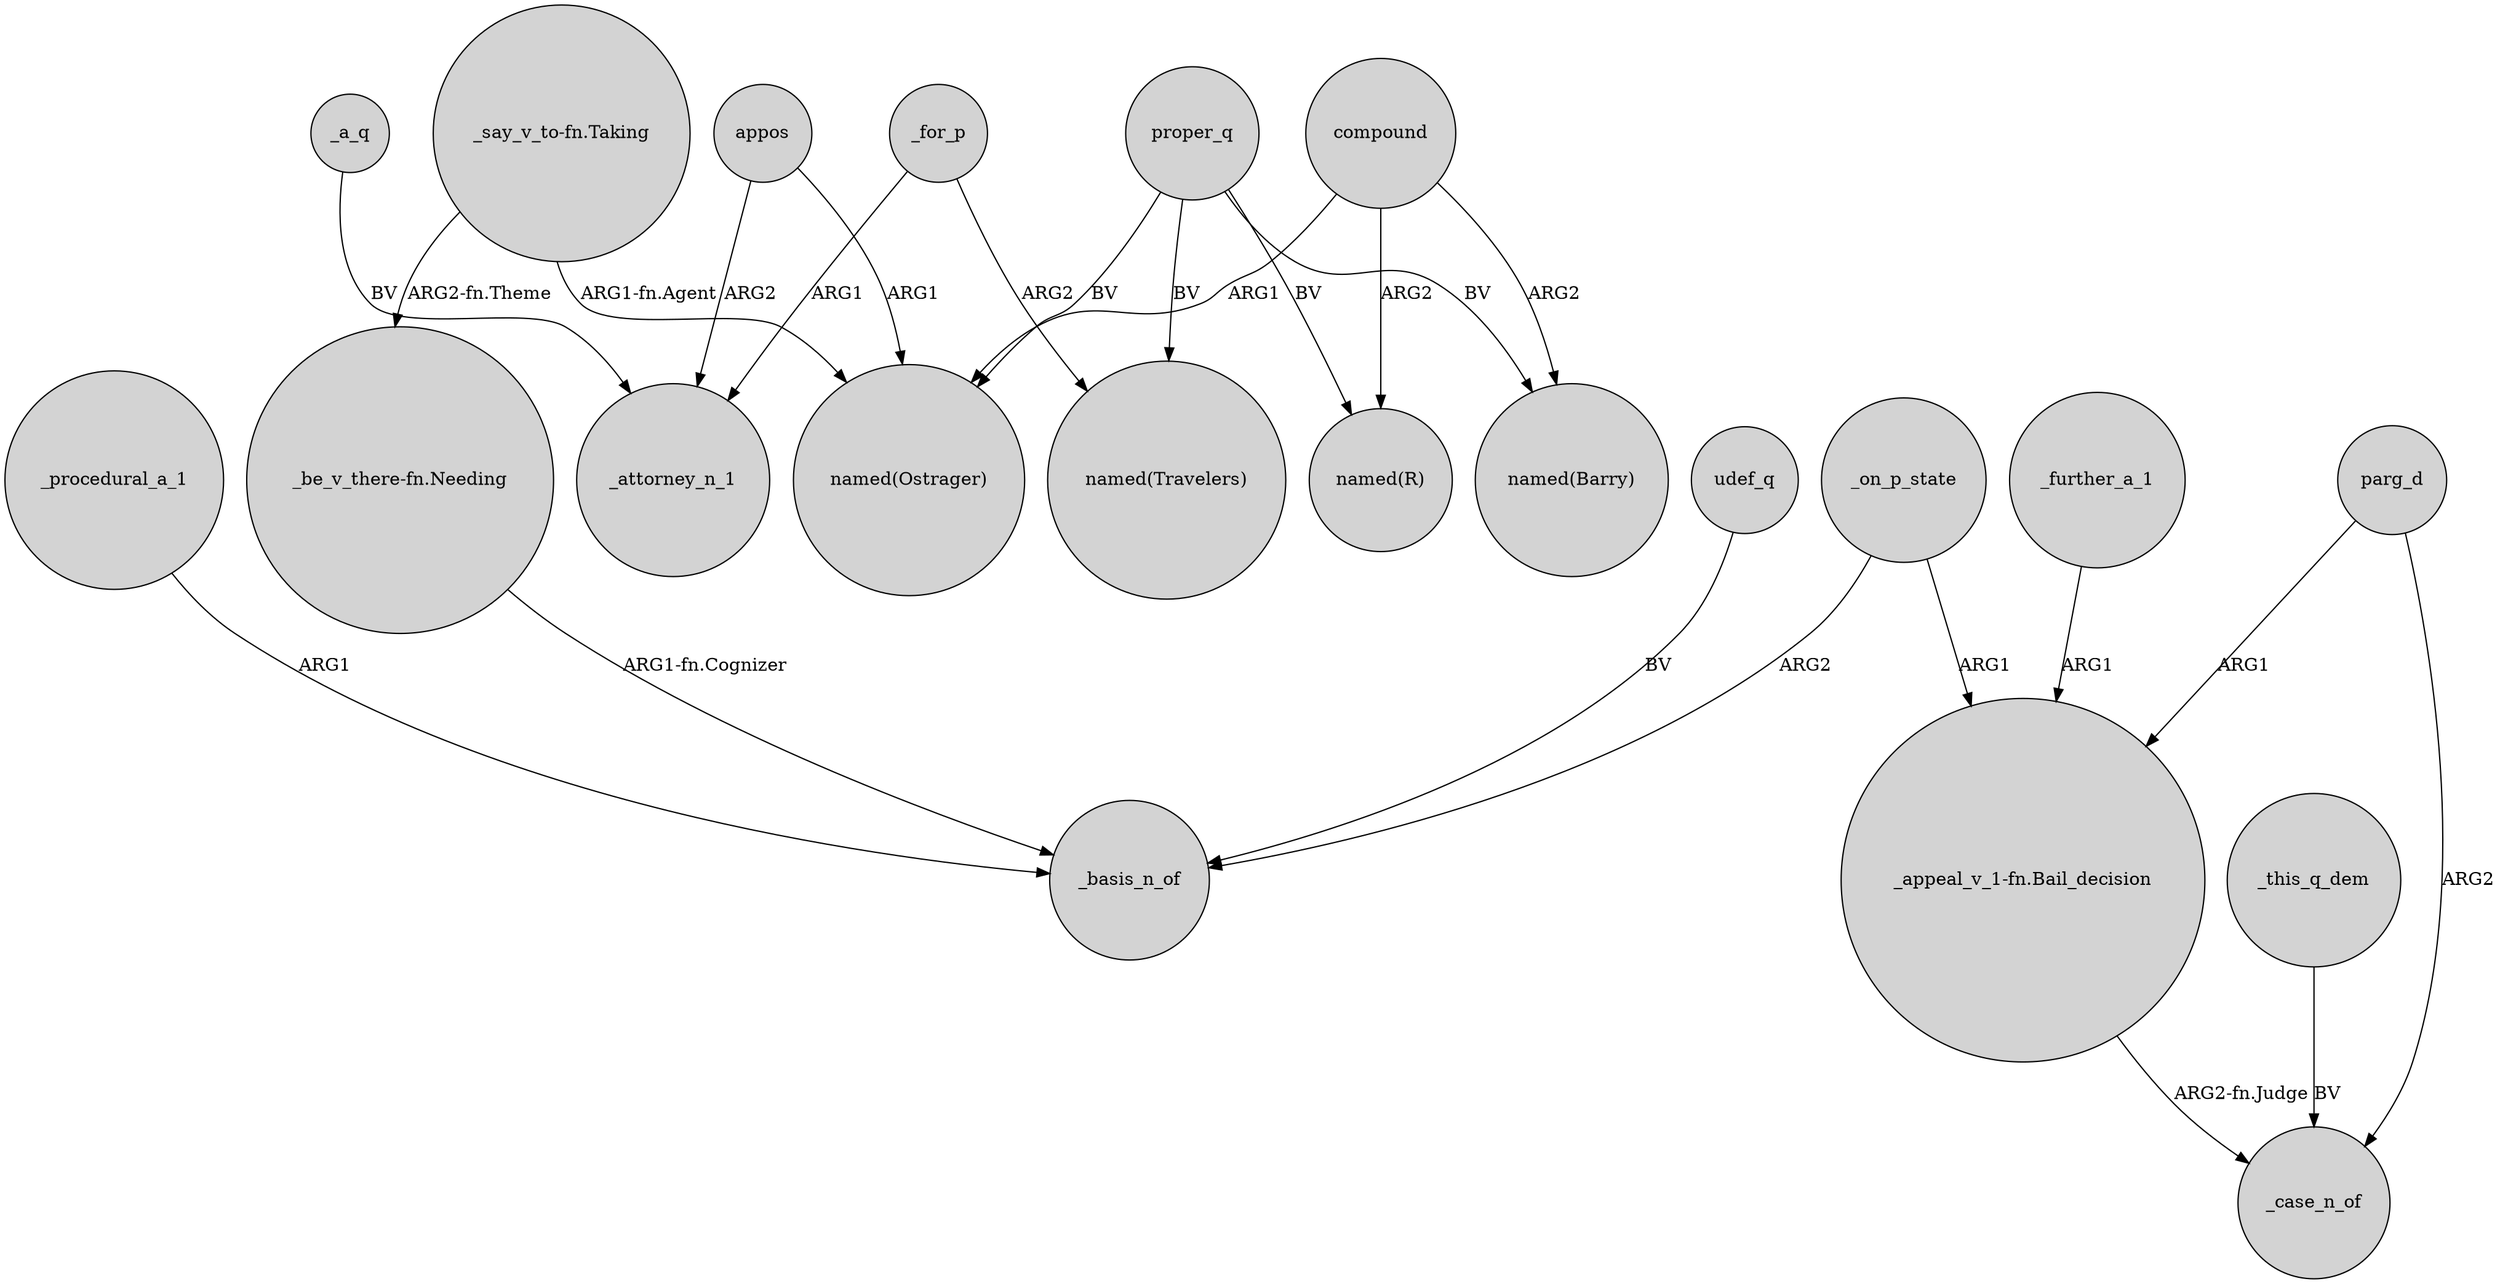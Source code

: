 digraph {
	node [shape=circle style=filled]
	_on_p_state -> _basis_n_of [label=ARG2]
	_this_q_dem -> _case_n_of [label=BV]
	"_say_v_to-fn.Taking" -> "_be_v_there-fn.Needing" [label="ARG2-fn.Theme"]
	appos -> _attorney_n_1 [label=ARG2]
	proper_q -> "named(Ostrager)" [label=BV]
	udef_q -> _basis_n_of [label=BV]
	_procedural_a_1 -> _basis_n_of [label=ARG1]
	"_be_v_there-fn.Needing" -> _basis_n_of [label="ARG1-fn.Cognizer"]
	_a_q -> _attorney_n_1 [label=BV]
	compound -> "named(Ostrager)" [label=ARG1]
	compound -> "named(R)" [label=ARG2]
	proper_q -> "named(Travelers)" [label=BV]
	_for_p -> _attorney_n_1 [label=ARG1]
	appos -> "named(Ostrager)" [label=ARG1]
	proper_q -> "named(Barry)" [label=BV]
	proper_q -> "named(R)" [label=BV]
	parg_d -> _case_n_of [label=ARG2]
	_further_a_1 -> "_appeal_v_1-fn.Bail_decision" [label=ARG1]
	_on_p_state -> "_appeal_v_1-fn.Bail_decision" [label=ARG1]
	_for_p -> "named(Travelers)" [label=ARG2]
	"_say_v_to-fn.Taking" -> "named(Ostrager)" [label="ARG1-fn.Agent"]
	"_appeal_v_1-fn.Bail_decision" -> _case_n_of [label="ARG2-fn.Judge"]
	compound -> "named(Barry)" [label=ARG2]
	parg_d -> "_appeal_v_1-fn.Bail_decision" [label=ARG1]
}
